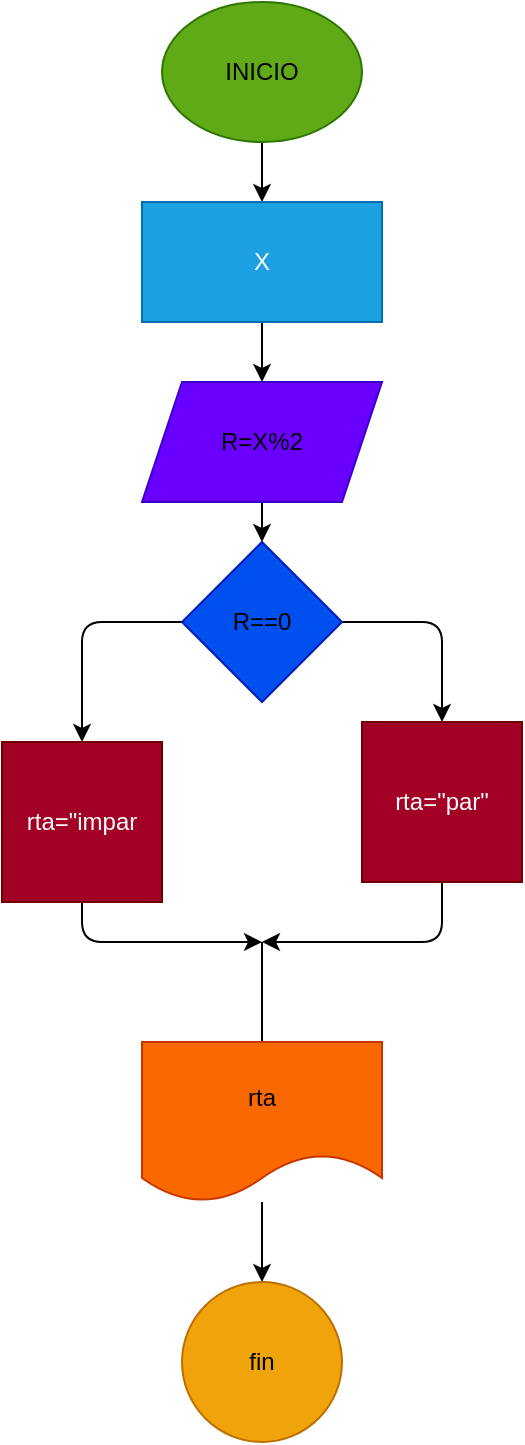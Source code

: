 <mxfile>
    <diagram id="V8F-SnuzYw1Kq7vaFrAg" name="Page-1">
        <mxGraphModel dx="576" dy="413" grid="1" gridSize="10" guides="1" tooltips="1" connect="1" arrows="1" fold="1" page="1" pageScale="1" pageWidth="827" pageHeight="1169" math="0" shadow="0">
            <root>
                <mxCell id="0"/>
                <mxCell id="1" parent="0"/>
                <mxCell id="27" value="" style="edgeStyle=none;html=1;fontColor=#000000;" edge="1" parent="1" source="2" target="23">
                    <mxGeometry relative="1" as="geometry"/>
                </mxCell>
                <mxCell id="2" value="&lt;font color=&quot;#000000&quot;&gt;INICIO&lt;/font&gt;" style="ellipse;whiteSpace=wrap;html=1;fillColor=#60a917;fontColor=#ffffff;strokeColor=#2D7600;" vertex="1" parent="1">
                    <mxGeometry x="190" y="10" width="100" height="70" as="geometry"/>
                </mxCell>
                <mxCell id="6" value="" style="edgeStyle=none;html=1;fontColor=#000000;" edge="1" parent="1" source="3" target="5">
                    <mxGeometry relative="1" as="geometry"/>
                </mxCell>
                <mxCell id="3" value="&lt;font color=&quot;#000000&quot;&gt;R=X%2&lt;/font&gt;" style="shape=parallelogram;perimeter=parallelogramPerimeter;whiteSpace=wrap;html=1;fixedSize=1;fillColor=#6a00ff;strokeColor=#3700CC;fontColor=#ffffff;" vertex="1" parent="1">
                    <mxGeometry x="180" y="200" width="120" height="60" as="geometry"/>
                </mxCell>
                <mxCell id="8" value="" style="edgeStyle=none;html=1;fontColor=#000000;entryX=0.5;entryY=0;entryDx=0;entryDy=0;" edge="1" parent="1" source="5" target="12">
                    <mxGeometry relative="1" as="geometry">
                        <mxPoint x="330" y="300" as="targetPoint"/>
                        <Array as="points">
                            <mxPoint x="330" y="320"/>
                        </Array>
                    </mxGeometry>
                </mxCell>
                <mxCell id="10" value="" style="edgeStyle=none;html=1;fontColor=#000000;entryX=0.5;entryY=0;entryDx=0;entryDy=0;" edge="1" parent="1" source="5" target="11">
                    <mxGeometry relative="1" as="geometry">
                        <mxPoint x="150" y="270" as="targetPoint"/>
                        <Array as="points">
                            <mxPoint x="150" y="320"/>
                        </Array>
                    </mxGeometry>
                </mxCell>
                <mxCell id="5" value="&lt;font color=&quot;#000000&quot;&gt;R==0&lt;/font&gt;" style="rhombus;whiteSpace=wrap;html=1;fillColor=#0050ef;strokeColor=#001DBC;fontColor=#ffffff;" vertex="1" parent="1">
                    <mxGeometry x="200" y="280" width="80" height="80" as="geometry"/>
                </mxCell>
                <mxCell id="16" value="" style="edgeStyle=none;html=1;fontColor=#000000;" edge="1" parent="1" source="11">
                    <mxGeometry relative="1" as="geometry">
                        <mxPoint x="240" y="480" as="targetPoint"/>
                        <Array as="points">
                            <mxPoint x="150" y="480"/>
                        </Array>
                    </mxGeometry>
                </mxCell>
                <mxCell id="11" value="rta=&quot;impar" style="whiteSpace=wrap;html=1;aspect=fixed;fontColor=#ffffff;fillColor=#a20025;strokeColor=#6F0000;" vertex="1" parent="1">
                    <mxGeometry x="110" y="380" width="80" height="80" as="geometry"/>
                </mxCell>
                <mxCell id="14" value="" style="edgeStyle=none;html=1;fontColor=#000000;" edge="1" parent="1" source="12">
                    <mxGeometry relative="1" as="geometry">
                        <mxPoint x="240" y="480" as="targetPoint"/>
                        <Array as="points">
                            <mxPoint x="330" y="480"/>
                        </Array>
                    </mxGeometry>
                </mxCell>
                <mxCell id="12" value="rta=&quot;par&quot;" style="whiteSpace=wrap;html=1;aspect=fixed;fontColor=#ffffff;fillColor=#a20025;strokeColor=#6F0000;" vertex="1" parent="1">
                    <mxGeometry x="290" y="370" width="80" height="80" as="geometry"/>
                </mxCell>
                <mxCell id="18" value="" style="endArrow=none;html=1;fontColor=#000000;exitX=0.5;exitY=0;exitDx=0;exitDy=0;" edge="1" parent="1" source="19">
                    <mxGeometry width="50" height="50" relative="1" as="geometry">
                        <mxPoint x="240" y="520" as="sourcePoint"/>
                        <mxPoint x="240" y="480" as="targetPoint"/>
                    </mxGeometry>
                </mxCell>
                <mxCell id="22" value="" style="edgeStyle=none;html=1;fontColor=#000000;" edge="1" parent="1" source="19" target="21">
                    <mxGeometry relative="1" as="geometry"/>
                </mxCell>
                <mxCell id="19" value="rta" style="shape=document;whiteSpace=wrap;html=1;boundedLbl=1;fontColor=#000000;fillColor=#fa6800;strokeColor=#C73500;" vertex="1" parent="1">
                    <mxGeometry x="180" y="530" width="120" height="80" as="geometry"/>
                </mxCell>
                <mxCell id="21" value="fin" style="ellipse;whiteSpace=wrap;html=1;fontColor=#000000;fillColor=#f0a30a;strokeColor=#BD7000;" vertex="1" parent="1">
                    <mxGeometry x="200" y="650" width="80" height="80" as="geometry"/>
                </mxCell>
                <mxCell id="31" style="edgeStyle=none;html=1;entryX=0.5;entryY=0;entryDx=0;entryDy=0;fontColor=#000000;" edge="1" parent="1" source="23" target="3">
                    <mxGeometry relative="1" as="geometry"/>
                </mxCell>
                <mxCell id="23" value="X" style="rounded=0;whiteSpace=wrap;html=1;fontColor=#ffffff;fillColor=#1ba1e2;strokeColor=#006EAF;" vertex="1" parent="1">
                    <mxGeometry x="180" y="110" width="120" height="60" as="geometry"/>
                </mxCell>
            </root>
        </mxGraphModel>
    </diagram>
</mxfile>
